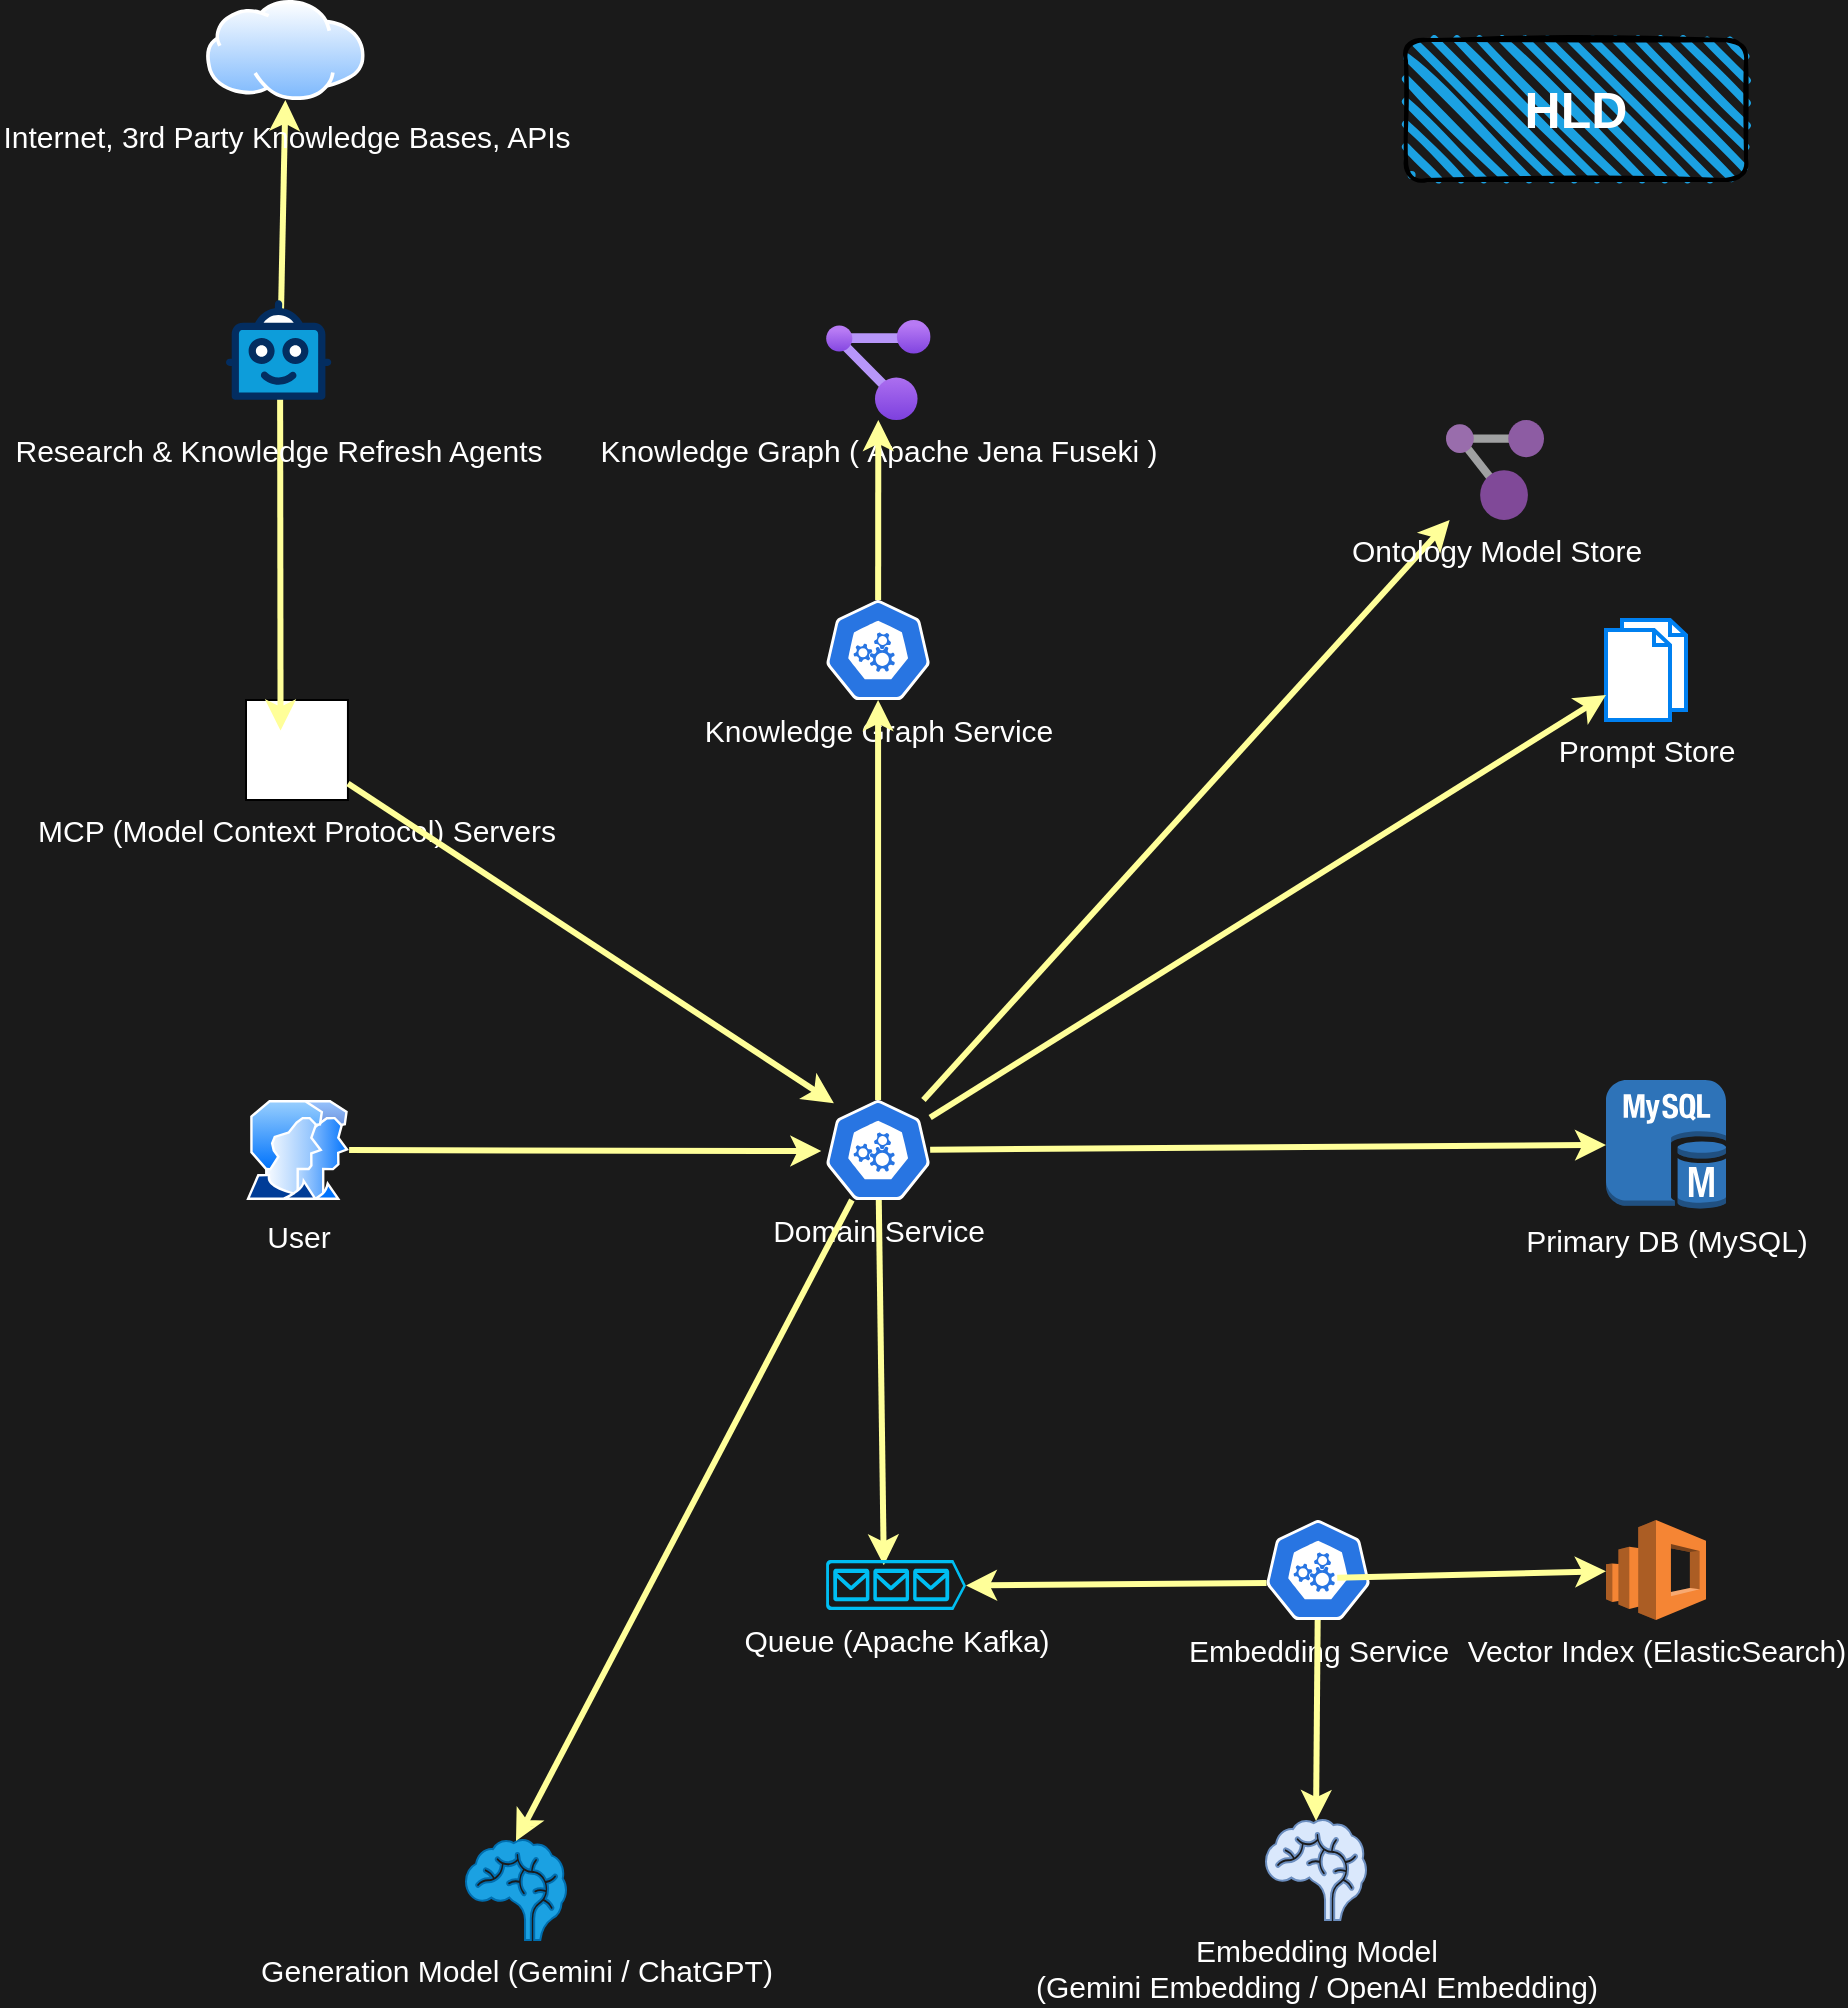 <mxfile scale="1" border="10">
    <diagram id="MOaqTJyQDEPCfKq5nXHp" name="Page-1">
        <mxGraphModel dx="1944" dy="1904" grid="1" gridSize="10" guides="0" tooltips="1" connect="1" arrows="1" fold="1" page="0" pageScale="1" pageWidth="850" pageHeight="1100" background="#1A1A1A" math="0" shadow="0">
            <root>
                <mxCell id="0"/>
                <mxCell id="1" parent="0"/>
                <mxCell id="2" value="&lt;span&gt;&lt;font style=&quot;color: rgb(255, 255, 255);&quot;&gt;Embedding Model&lt;br&gt;(Gemini Embedding / OpenAI Embedding)&lt;/font&gt;&lt;/span&gt;" style="shape=mxgraph.signs.healthcare.brain;html=1;pointerEvents=1;verticalLabelPosition=bottom;verticalAlign=top;align=center;fillColor=#dae8fc;strokeColor=#6c8ebf;fontSize=15;" parent="1" vertex="1">
                    <mxGeometry x="540" y="440" width="50" height="50" as="geometry"/>
                </mxCell>
                <mxCell id="6" value="Primary DB (MySQL)" style="outlineConnect=0;dashed=0;verticalLabelPosition=bottom;verticalAlign=top;align=center;html=1;shape=mxgraph.aws3.mysql_db_instance;fillColor=#2E73B8;gradientColor=none;fontColor=#FFFFFF;fontSize=15;" parent="1" vertex="1">
                    <mxGeometry x="710" y="70" width="60" height="64.5" as="geometry"/>
                </mxCell>
                <mxCell id="7" value="&lt;span&gt;&lt;font style=&quot;color: rgb(255, 255, 255);&quot;&gt;Knowledge Graph&amp;nbsp;(&amp;nbsp;Apache Jena Fuseki&amp;nbsp;)&lt;/font&gt;&lt;/span&gt;" style="image;aspect=fixed;html=1;points=[];align=center;fontSize=15;image=img/lib/azure2/management_governance/Resource_Graph_Explorer.svg;fontColor=#FFFFFF;labelBackgroundColor=none;" parent="1" vertex="1">
                    <mxGeometry x="320" y="-310" width="52.35" height="50" as="geometry"/>
                </mxCell>
                <mxCell id="8" value="Vector Index (ElasticSearch)" style="outlineConnect=0;dashed=0;verticalLabelPosition=bottom;verticalAlign=top;align=center;html=1;shape=mxgraph.aws3.elasticsearch_service;fillColor=#F58534;gradientColor=none;fontColor=#FFFFFF;fontSize=15;" parent="1" vertex="1">
                    <mxGeometry x="710" y="290" width="50" height="50" as="geometry"/>
                </mxCell>
                <mxCell id="14" value="" style="edgeStyle=none;html=1;fontColor=#FFFFFF;strokeColor=#FFFF99;strokeWidth=3;fontSize=15;" parent="1" source="11" target="6" edge="1">
                    <mxGeometry x="0.011" y="18" relative="1" as="geometry">
                        <mxPoint as="offset"/>
                    </mxGeometry>
                </mxCell>
                <mxCell id="54" value="" style="edgeStyle=none;html=1;fontColor=#FFFFFF;strokeColor=#FFFF99;strokeWidth=3;fontSize=15;" parent="1" source="11" target="52" edge="1">
                    <mxGeometry x="0.218" y="-43" relative="1" as="geometry">
                        <mxPoint x="590" y="-100" as="targetPoint"/>
                        <mxPoint as="offset"/>
                    </mxGeometry>
                </mxCell>
                <mxCell id="78" style="edgeStyle=none;html=1;entryX=0.413;entryY=0.106;entryDx=0;entryDy=0;entryPerimeter=0;strokeColor=#FFFF99;fontColor=#FFFFFF;strokeWidth=3;fontSize=15;" parent="1" source="11" target="77" edge="1">
                    <mxGeometry relative="1" as="geometry">
                        <mxPoint x="530" y="220" as="targetPoint"/>
                    </mxGeometry>
                </mxCell>
                <mxCell id="11" value="Domain Service" style="aspect=fixed;sketch=0;html=1;dashed=0;whitespace=wrap;verticalLabelPosition=bottom;verticalAlign=top;fillColor=#2875E2;strokeColor=#ffffff;points=[[0.005,0.63,0],[0.1,0.2,0],[0.9,0.2,0],[0.5,0,0],[0.995,0.63,0],[0.72,0.99,0],[0.5,1,0],[0.28,0.99,0]];shape=mxgraph.kubernetes.icon2;prIcon=api;fontColor=#FFFFFF;fontSize=15;" parent="1" vertex="1">
                    <mxGeometry x="320" y="80" width="52.08" height="50" as="geometry"/>
                </mxCell>
                <mxCell id="15" value="Embedding Service" style="aspect=fixed;sketch=0;html=1;dashed=0;whitespace=wrap;verticalLabelPosition=bottom;verticalAlign=top;fillColor=#2875E2;strokeColor=#ffffff;points=[[0.005,0.63,0],[0.1,0.2,0],[0.9,0.2,0],[0.5,0,0],[0.995,0.63,0],[0.72,0.99,0],[0.5,1,0],[0.28,0.99,0]];shape=mxgraph.kubernetes.icon2;prIcon=api;fontColor=#FFFFFF;fontSize=15;" parent="1" vertex="1">
                    <mxGeometry x="540" y="290" width="52.08" height="50" as="geometry"/>
                </mxCell>
                <mxCell id="76" style="edgeStyle=none;html=1;strokeColor=#FFFF99;fontColor=#FFFFFF;strokeWidth=3;fontSize=15;" parent="1" source="29" target="7" edge="1">
                    <mxGeometry relative="1" as="geometry"/>
                </mxCell>
                <mxCell id="29" value="Knowledge Graph Service" style="aspect=fixed;sketch=0;html=1;dashed=0;whitespace=wrap;verticalLabelPosition=bottom;verticalAlign=top;fillColor=#2875E2;strokeColor=#ffffff;points=[[0.005,0.63,0],[0.1,0.2,0],[0.9,0.2,0],[0.5,0,0],[0.995,0.63,0],[0.72,0.99,0],[0.5,1,0],[0.28,0.99,0]];shape=mxgraph.kubernetes.icon2;prIcon=api;fontColor=#FFFFFF;fontSize=15;" parent="1" vertex="1">
                    <mxGeometry x="320" y="-170" width="52.08" height="50" as="geometry"/>
                </mxCell>
                <mxCell id="30" value="" style="edgeStyle=none;html=1;fontColor=#FFFFFF;strokeColor=#FFFF99;strokeWidth=3;fontSize=15;" parent="1" source="11" target="29" edge="1">
                    <mxGeometry x="0.089" y="1" relative="1" as="geometry">
                        <mxPoint x="345" as="targetPoint"/>
                        <mxPoint y="1" as="offset"/>
                    </mxGeometry>
                </mxCell>
                <mxCell id="43" style="edgeStyle=none;html=1;fontColor=#FFFFFF;exitX=0.684;exitY=0.577;exitDx=0;exitDy=0;exitPerimeter=0;strokeColor=#FFFF99;strokeWidth=3;fontSize=15;" parent="1" source="15" target="8" edge="1">
                    <mxGeometry relative="1" as="geometry">
                        <mxPoint x="770" y="400" as="sourcePoint"/>
                        <mxPoint x="670" y="270" as="targetPoint"/>
                    </mxGeometry>
                </mxCell>
                <mxCell id="48" value="&lt;font style=&quot;color: rgb(255, 255, 255);&quot;&gt;Generation Model (Gemini / ChatGPT)&lt;/font&gt;" style="shape=mxgraph.signs.healthcare.brain;html=1;pointerEvents=1;fillColor=#1ba1e2;strokeColor=#006EAF;verticalLabelPosition=bottom;verticalAlign=top;align=center;fontColor=#FFFFFF;fontSize=15;" parent="1" vertex="1">
                    <mxGeometry x="140" y="450" width="50" height="50" as="geometry"/>
                </mxCell>
                <mxCell id="52" value="Ontology Model Store" style="image;sketch=0;aspect=fixed;html=1;points=[];align=center;fontSize=15;image=img/lib/mscae/Resource_Graph_Explorer.svg;fontColor=#FFFFFF;labelBackgroundColor=none;" parent="1" vertex="1">
                    <mxGeometry x="630" y="-260" width="49" height="50" as="geometry"/>
                </mxCell>
                <mxCell id="62" value="&lt;font style=&quot;color: rgb(255, 255, 255);&quot;&gt;MCP (Model Context Protocol) Servers&lt;/font&gt;" style="points=[];aspect=fixed;html=1;align=center;shadow=0;dashed=0;shape=mxgraph.alibaba_cloud.eip_elastic_ip_address;labelPosition=center;verticalLabelPosition=bottom;verticalAlign=top;fontSize=15;" parent="1" vertex="1">
                    <mxGeometry x="30" y="-120" width="50.97" height="50" as="geometry"/>
                </mxCell>
                <mxCell id="70" style="edgeStyle=none;html=1;strokeColor=#FFFF99;fontColor=#FFFFFF;strokeWidth=3;entryX=0.5;entryY=1;entryDx=0;entryDy=0;exitX=0.514;exitY=0.558;exitDx=0;exitDy=0;exitPerimeter=0;fontSize=15;" parent="1" source="88" target="69" edge="1">
                    <mxGeometry relative="1" as="geometry">
                        <mxPoint x="45.868" y="-310" as="sourcePoint"/>
                        <mxPoint x="-5" y="-520" as="targetPoint"/>
                    </mxGeometry>
                </mxCell>
                <mxCell id="66" style="edgeStyle=none;html=1;entryX=0.339;entryY=0.305;entryDx=0;entryDy=0;entryPerimeter=0;strokeColor=#FFFF99;fontColor=#FFFFFF;strokeWidth=3;exitX=0.514;exitY=0.745;exitDx=0;exitDy=0;exitPerimeter=0;fontSize=15;" parent="1" source="88" target="62" edge="1">
                    <mxGeometry relative="1" as="geometry">
                        <mxPoint x="45.316" y="-260" as="sourcePoint"/>
                        <mxPoint x="-4" y="-160" as="targetPoint"/>
                    </mxGeometry>
                </mxCell>
                <mxCell id="68" value="" style="edgeStyle=none;html=1;entryX=0.076;entryY=0.032;entryDx=0;entryDy=0;entryPerimeter=0;strokeColor=#FFFF99;fontColor=#FFFFFF;strokeWidth=3;fontSize=15;" parent="1" source="62" target="11" edge="1">
                    <mxGeometry x="-0.167" y="29" relative="1" as="geometry">
                        <mxPoint as="offset"/>
                    </mxGeometry>
                </mxCell>
                <mxCell id="69" value="&lt;span&gt;&lt;font style=&quot;color: rgb(255, 255, 255);&quot;&gt;Internet, 3rd Party Knowledge Bases, APIs&lt;/font&gt;&lt;/span&gt;" style="image;aspect=fixed;perimeter=ellipsePerimeter;html=1;align=center;shadow=0;dashed=0;spacingTop=3;image=img/lib/active_directory/internet_cloud.svg;fontColor=#FFFFFF;labelBackgroundColor=none;fontSize=15;" parent="1" vertex="1">
                    <mxGeometry x="10" y="-470" width="79.37" height="50" as="geometry"/>
                </mxCell>
                <mxCell id="73" value="&lt;span&gt;&lt;font style=&quot;color: rgb(255, 255, 255);&quot;&gt;Prompt Store&lt;/font&gt;&lt;/span&gt;" style="html=1;verticalLabelPosition=bottom;align=center;labelBackgroundColor=none;verticalAlign=top;strokeWidth=2;strokeColor=#0080F0;shadow=0;dashed=0;shape=mxgraph.ios7.icons.documents;fontColor=#FFFFFF;fontSize=15;" parent="1" vertex="1">
                    <mxGeometry x="710" y="-160" width="40" height="50" as="geometry"/>
                </mxCell>
                <mxCell id="75" value="User" style="image;aspect=fixed;perimeter=ellipsePerimeter;html=1;align=center;shadow=0;dashed=0;spacingTop=3;image=img/lib/active_directory/user_accounts.svg;fontColor=#FFFFFF;labelBackgroundColor=none;fontSize=15;" parent="1" vertex="1">
                    <mxGeometry x="30" y="80" width="51.55" height="50" as="geometry"/>
                </mxCell>
                <mxCell id="77" value="Queue (Apache Kafka)" style="verticalLabelPosition=bottom;html=1;verticalAlign=top;align=center;strokeColor=none;fillColor=#00BEF2;shape=mxgraph.azure.queue_generic;pointerEvents=1;fontColor=#FFFFFF;fontSize=15;" parent="1" vertex="1">
                    <mxGeometry x="320" y="310" width="70" height="25" as="geometry"/>
                </mxCell>
                <mxCell id="79" style="edgeStyle=none;html=1;entryX=1;entryY=0.51;entryDx=0;entryDy=0;entryPerimeter=0;exitX=0.005;exitY=0.63;exitDx=0;exitDy=0;exitPerimeter=0;strokeColor=#FFFF99;fontColor=#FFFFFF;strokeWidth=3;fontSize=15;" parent="1" source="15" target="77" edge="1">
                    <mxGeometry relative="1" as="geometry"/>
                </mxCell>
                <mxCell id="80" style="edgeStyle=none;html=1;entryX=0.5;entryY=0.01;entryDx=0;entryDy=0;entryPerimeter=0;strokeColor=#FFFF99;fontColor=#FFFFFF;strokeWidth=3;fontSize=15;" parent="1" source="15" target="2" edge="1">
                    <mxGeometry relative="1" as="geometry">
                        <mxPoint x="655" y="600" as="targetPoint"/>
                    </mxGeometry>
                </mxCell>
                <mxCell id="81" style="edgeStyle=none;html=1;entryX=-0.045;entryY=0.511;entryDx=0;entryDy=0;entryPerimeter=0;strokeColor=#FFFF99;fontColor=#FFFFFF;strokeWidth=3;fontSize=15;" parent="1" source="75" target="11" edge="1">
                    <mxGeometry relative="1" as="geometry"/>
                </mxCell>
                <mxCell id="82" style="edgeStyle=none;html=1;strokeColor=#FFFF99;fontColor=#FFFFFF;strokeWidth=3;fontSize=15;" parent="1" source="11" target="73" edge="1">
                    <mxGeometry relative="1" as="geometry">
                        <mxPoint x="850" y="-30" as="targetPoint"/>
                    </mxGeometry>
                </mxCell>
                <mxCell id="85" style="edgeStyle=none;html=1;entryX=0.5;entryY=0.01;entryDx=0;entryDy=0;entryPerimeter=0;strokeColor=#FFFF99;fontColor=#FFFFFF;strokeWidth=3;fontSize=15;" parent="1" source="11" target="48" edge="1">
                    <mxGeometry relative="1" as="geometry"/>
                </mxCell>
                <mxCell id="88" value="&lt;font style=&quot;color: rgb(255, 255, 255);&quot;&gt;Research &amp;amp; Knowledge Refresh Agents&lt;/font&gt;" style="verticalLabelPosition=bottom;aspect=fixed;html=1;shape=mxgraph.salesforce.bots;fontSize=15;" parent="1" vertex="1">
                    <mxGeometry x="20" y="-320" width="52.63" height="50" as="geometry"/>
                </mxCell>
                <mxCell id="91" value="&lt;h1&gt;&lt;font style=&quot;color: rgb(255, 255, 255); font-size: 25px;&quot;&gt;HLD&lt;/font&gt;&lt;/h1&gt;" style="rounded=1;whiteSpace=wrap;html=1;strokeWidth=2;fillWeight=4;hachureGap=8;hachureAngle=45;fillColor=#1ba1e2;sketch=1;fontColor=#FFFFFF;" vertex="1" parent="1">
                    <mxGeometry x="610" y="-450" width="170" height="70" as="geometry"/>
                </mxCell>
            </root>
        </mxGraphModel>
    </diagram>
</mxfile>